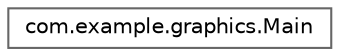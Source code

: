digraph "Graphical Class Hierarchy"
{
 // LATEX_PDF_SIZE
  bgcolor="transparent";
  edge [fontname=Helvetica,fontsize=10,labelfontname=Helvetica,labelfontsize=10];
  node [fontname=Helvetica,fontsize=10,shape=box,height=0.2,width=0.4];
  rankdir="LR";
  Node0 [id="Node000000",label="com.example.graphics.Main",height=0.2,width=0.4,color="grey40", fillcolor="white", style="filled",URL="$classcom_1_1example_1_1graphics_1_1Main.html",tooltip=" "];
}
